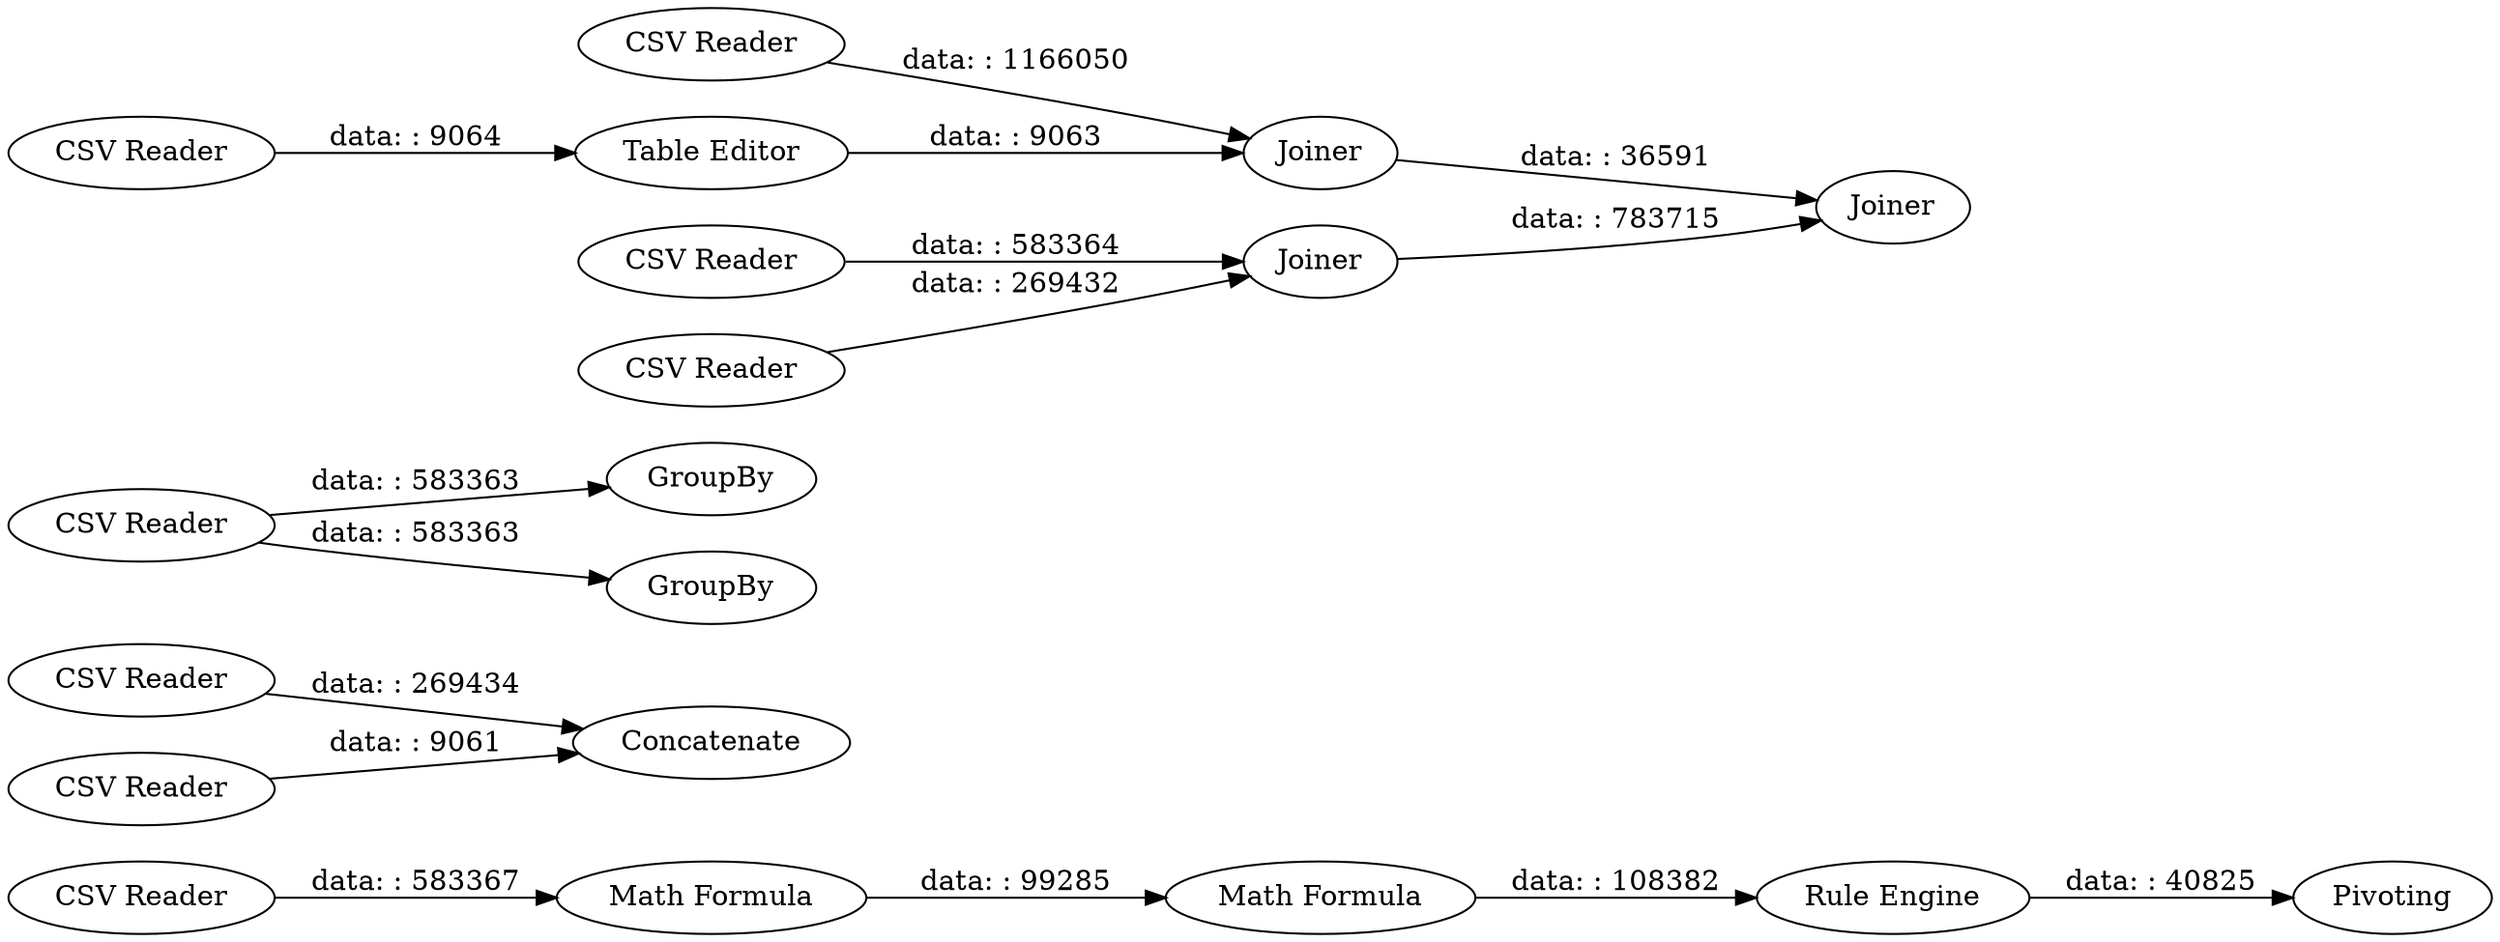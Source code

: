 digraph {
	"-522751616007142858_7" [label="Rule Engine"]
	"1165693110807111818_19" [label="CSV Reader"]
	"1165693110807111818_3" [label=GroupBy]
	"1165693110807111818_21" [label=Concatenate]
	"1165693110807111818_20" [label="CSV Reader"]
	"1165693110807111818_12" [label="CSV Reader"]
	"1165693110807111818_18" [label=Joiner]
	"1165693110807111818_13" [label="CSV Reader"]
	"1165693110807111818_11" [label="CSV Reader"]
	"-522751616007142858_5" [label="Math Formula"]
	"1165693110807111818_1" [label="CSV Reader"]
	"1165693110807111818_16" [label="Table Editor"]
	"1165693110807111818_9" [label=Pivoting]
	"1165693110807111818_2" [label=GroupBy]
	"1165693110807111818_15" [label=Joiner]
	"-522751616007142858_6" [label="Math Formula"]
	"1165693110807111818_14" [label="CSV Reader"]
	"-522751616007142858_4" [label="CSV Reader"]
	"1165693110807111818_17" [label=Joiner]
	"1165693110807111818_13" -> "1165693110807111818_15" [label="data: : 269432"]
	"-522751616007142858_5" -> "-522751616007142858_6" [label="data: : 99285"]
	"1165693110807111818_20" -> "1165693110807111818_21" [label="data: : 9061"]
	"1165693110807111818_1" -> "1165693110807111818_3" [label="data: : 583363"]
	"1165693110807111818_1" -> "1165693110807111818_2" [label="data: : 583363"]
	"1165693110807111818_16" -> "1165693110807111818_17" [label="data: : 9063"]
	"1165693110807111818_19" -> "1165693110807111818_21" [label="data: : 269434"]
	"1165693110807111818_14" -> "1165693110807111818_16" [label="data: : 9064"]
	"1165693110807111818_15" -> "1165693110807111818_18" [label="data: : 783715"]
	"-522751616007142858_6" -> "-522751616007142858_7" [label="data: : 108382"]
	"-522751616007142858_7" -> "1165693110807111818_9" [label="data: : 40825"]
	"1165693110807111818_11" -> "1165693110807111818_15" [label="data: : 583364"]
	"1165693110807111818_12" -> "1165693110807111818_17" [label="data: : 1166050"]
	"1165693110807111818_17" -> "1165693110807111818_18" [label="data: : 36591"]
	"-522751616007142858_4" -> "-522751616007142858_5" [label="data: : 583367"]
	rankdir=LR
}
